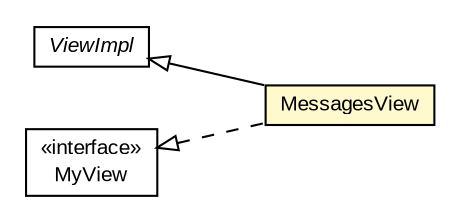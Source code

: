 #!/usr/local/bin/dot
#
# Class diagram 
# Generated by UMLGraph version R5_6-24-gf6e263 (http://www.umlgraph.org/)
#

digraph G {
	edge [fontname="arial",fontsize=10,labelfontname="arial",labelfontsize=10];
	node [fontname="arial",fontsize=10,shape=plaintext];
	nodesep=0.25;
	ranksep=0.5;
	rankdir=LR;
	// com.gwtplatform.mvp.client.ViewImpl
	c341753 [label=<<table title="com.gwtplatform.mvp.client.ViewImpl" border="0" cellborder="1" cellspacing="0" cellpadding="2" port="p" href="../../../../../mvp/client/ViewImpl.html">
		<tr><td><table border="0" cellspacing="0" cellpadding="1">
<tr><td align="center" balign="center"><font face="arial italic"> ViewImpl </font></td></tr>
		</table></td></tr>
		</table>>, URL="../../../../../mvp/client/ViewImpl.html", fontname="arial", fontcolor="black", fontsize=10.0];
	// com.gwtplatform.carstore.client.application.widget.message.MessagesView
	c342183 [label=<<table title="com.gwtplatform.carstore.client.application.widget.message.MessagesView" border="0" cellborder="1" cellspacing="0" cellpadding="2" port="p" bgcolor="lemonChiffon" href="./MessagesView.html">
		<tr><td><table border="0" cellspacing="0" cellpadding="1">
<tr><td align="center" balign="center"> MessagesView </td></tr>
		</table></td></tr>
		</table>>, URL="./MessagesView.html", fontname="arial", fontcolor="black", fontsize=10.0];
	// com.gwtplatform.carstore.client.application.widget.message.MessagesPresenter.MyView
	c342186 [label=<<table title="com.gwtplatform.carstore.client.application.widget.message.MessagesPresenter.MyView" border="0" cellborder="1" cellspacing="0" cellpadding="2" port="p" href="./MessagesPresenter.MyView.html">
		<tr><td><table border="0" cellspacing="0" cellpadding="1">
<tr><td align="center" balign="center"> &#171;interface&#187; </td></tr>
<tr><td align="center" balign="center"> MyView </td></tr>
		</table></td></tr>
		</table>>, URL="./MessagesPresenter.MyView.html", fontname="arial", fontcolor="black", fontsize=10.0];
	//com.gwtplatform.carstore.client.application.widget.message.MessagesView extends com.gwtplatform.mvp.client.ViewImpl
	c341753:p -> c342183:p [dir=back,arrowtail=empty];
	//com.gwtplatform.carstore.client.application.widget.message.MessagesView implements com.gwtplatform.carstore.client.application.widget.message.MessagesPresenter.MyView
	c342186:p -> c342183:p [dir=back,arrowtail=empty,style=dashed];
}

